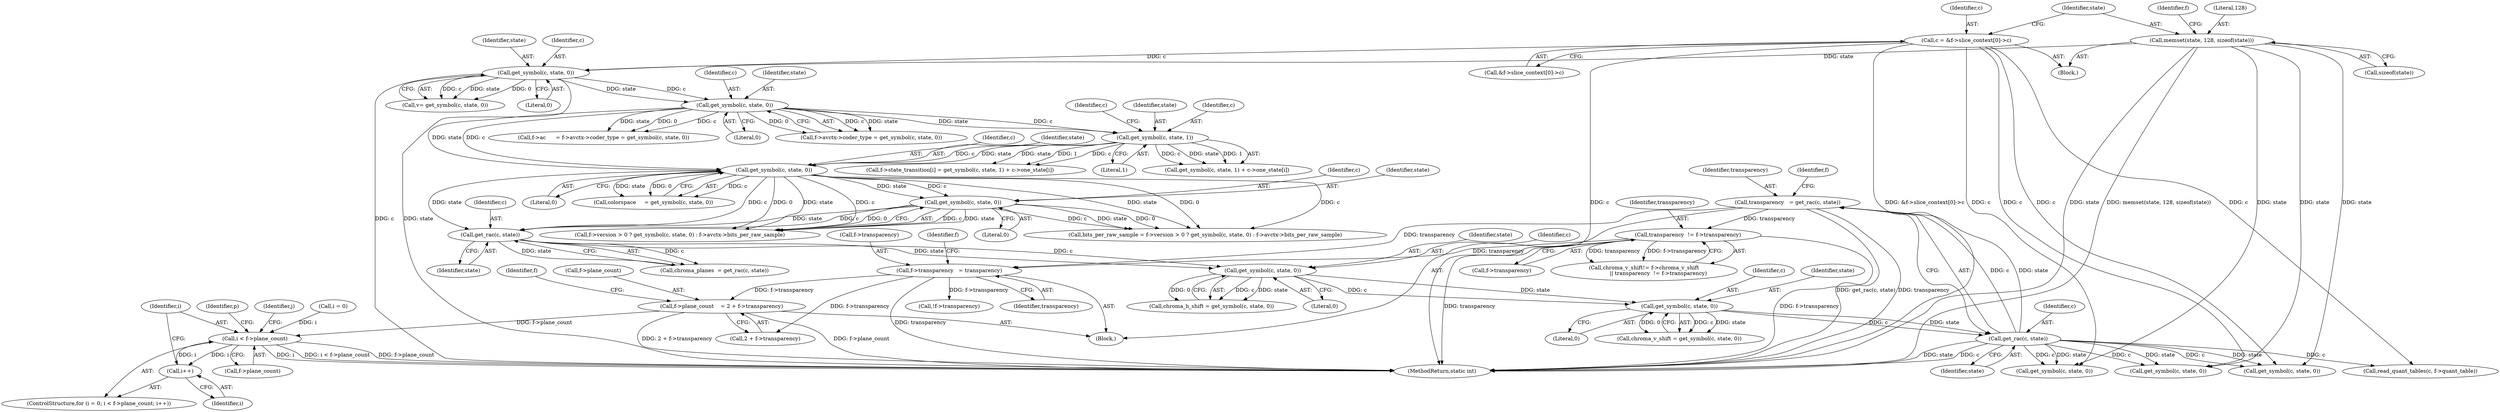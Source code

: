 digraph "0_FFmpeg_b05cd1ea7e45a836f7f6071a716c38bb30326e0f@pointer" {
"1000342" [label="(Call,f->plane_count    = 2 + f->transparency)"];
"1000337" [label="(Call,f->transparency   = transparency)"];
"1000253" [label="(Call,transparency   = get_rac(c, state))"];
"1000255" [label="(Call,get_rac(c, state))"];
"1000249" [label="(Call,get_symbol(c, state, 0))"];
"1000243" [label="(Call,get_symbol(c, state, 0))"];
"1000238" [label="(Call,get_rac(c, state))"];
"1000215" [label="(Call,get_symbol(c, state, 0))"];
"1000177" [label="(Call,get_symbol(c, state, 0))"];
"1000144" [label="(Call,get_symbol(c, state, 0))"];
"1000113" [label="(Call,c = &f->slice_context[0]->c)"];
"1000123" [label="(Call,memset(state, 128, sizeof(state)))"];
"1000204" [label="(Call,get_symbol(c, state, 1))"];
"1000227" [label="(Call,get_symbol(c, state, 0))"];
"1000296" [label="(Call,transparency  != f->transparency)"];
"1001202" [label="(Call,i < f->plane_count)"];
"1001207" [label="(Call,i++)"];
"1000249" [label="(Call,get_symbol(c, state, 0))"];
"1000243" [label="(Call,get_symbol(c, state, 0))"];
"1000114" [label="(Identifier,c)"];
"1000197" [label="(Call,f->state_transition[i] = get_symbol(c, state, 1) + c->one_state[i])"];
"1001228" [label="(Call,get_symbol(c, state, 0))"];
"1000298" [label="(Call,f->transparency)"];
"1000180" [label="(Literal,0)"];
"1000207" [label="(Literal,1)"];
"1000230" [label="(Literal,0)"];
"1000254" [label="(Identifier,transparency)"];
"1000131" [label="(Identifier,f)"];
"1000895" [label="(Call,get_symbol(c, state, 0))"];
"1001204" [label="(Call,f->plane_count)"];
"1000360" [label="(Call,!f->transparency)"];
"1000218" [label="(Literal,0)"];
"1001002" [label="(Identifier,j)"];
"1000134" [label="(Block,)"];
"1001043" [label="(Call,get_symbol(c, state, 0))"];
"1000104" [label="(Block,)"];
"1000290" [label="(Call,chroma_v_shift!= f->chroma_v_shift\n                 || transparency  != f->transparency)"];
"1000206" [label="(Identifier,state)"];
"1000125" [label="(Literal,128)"];
"1000204" [label="(Call,get_symbol(c, state, 1))"];
"1000179" [label="(Identifier,state)"];
"1000297" [label="(Identifier,transparency)"];
"1000144" [label="(Call,get_symbol(c, state, 0))"];
"1000354" [label="(Identifier,f)"];
"1000205" [label="(Identifier,c)"];
"1000253" [label="(Call,transparency   = get_rac(c, state))"];
"1000256" [label="(Identifier,c)"];
"1000236" [label="(Call,chroma_planes  = get_rac(c, state))"];
"1000178" [label="(Identifier,c)"];
"1000255" [label="(Call,get_rac(c, state))"];
"1001199" [label="(Call,i = 0)"];
"1000346" [label="(Call,2 + f->transparency)"];
"1000147" [label="(Literal,0)"];
"1001203" [label="(Identifier,i)"];
"1000227" [label="(Call,get_symbol(c, state, 0))"];
"1000216" [label="(Identifier,c)"];
"1000246" [label="(Literal,0)"];
"1000238" [label="(Call,get_rac(c, state))"];
"1001202" [label="(Call,i < f->plane_count)"];
"1000217" [label="(Identifier,state)"];
"1000344" [label="(Identifier,f)"];
"1000126" [label="(Call,sizeof(state))"];
"1000142" [label="(Call,v= get_symbol(c, state, 0))"];
"1000244" [label="(Identifier,c)"];
"1001207" [label="(Call,i++)"];
"1001322" [label="(MethodReturn,static int)"];
"1000221" [label="(Call,f->version > 0 ? get_symbol(c, state, 0) : f->avctx->bits_per_raw_sample)"];
"1001211" [label="(Identifier,p)"];
"1000115" [label="(Call,&f->slice_context[0]->c)"];
"1000240" [label="(Identifier,state)"];
"1000113" [label="(Call,c = &f->slice_context[0]->c)"];
"1000342" [label="(Call,f->plane_count    = 2 + f->transparency)"];
"1000257" [label="(Identifier,state)"];
"1000241" [label="(Call,chroma_h_shift = get_symbol(c, state, 0))"];
"1000239" [label="(Identifier,c)"];
"1000210" [label="(Identifier,c)"];
"1001198" [label="(ControlStructure,for (i = 0; i < f->plane_count; i++))"];
"1000203" [label="(Call,get_symbol(c, state, 1) + c->one_state[i])"];
"1000252" [label="(Literal,0)"];
"1000177" [label="(Call,get_symbol(c, state, 0))"];
"1000296" [label="(Call,transparency  != f->transparency)"];
"1000171" [label="(Call,f->avctx->coder_type = get_symbol(c, state, 0))"];
"1000338" [label="(Call,f->transparency)"];
"1000146" [label="(Identifier,state)"];
"1000343" [label="(Call,f->plane_count)"];
"1000247" [label="(Call,chroma_v_shift = get_symbol(c, state, 0))"];
"1000219" [label="(Call,bits_per_raw_sample = f->version > 0 ? get_symbol(c, state, 0) : f->avctx->bits_per_raw_sample)"];
"1000145" [label="(Identifier,c)"];
"1000251" [label="(Identifier,state)"];
"1000167" [label="(Call,f->ac      = f->avctx->coder_type = get_symbol(c, state, 0))"];
"1000124" [label="(Identifier,state)"];
"1000213" [label="(Call,colorspace     = get_symbol(c, state, 0))"];
"1000865" [label="(Call,read_quant_tables(c, f->quant_table))"];
"1000123" [label="(Call,memset(state, 128, sizeof(state)))"];
"1000260" [label="(Identifier,f)"];
"1000228" [label="(Identifier,c)"];
"1001208" [label="(Identifier,i)"];
"1000337" [label="(Call,f->transparency   = transparency)"];
"1000341" [label="(Identifier,transparency)"];
"1000245" [label="(Identifier,state)"];
"1000250" [label="(Identifier,c)"];
"1000215" [label="(Call,get_symbol(c, state, 0))"];
"1000229" [label="(Identifier,state)"];
"1000342" -> "1000134"  [label="AST: "];
"1000342" -> "1000346"  [label="CFG: "];
"1000343" -> "1000342"  [label="AST: "];
"1000346" -> "1000342"  [label="AST: "];
"1000354" -> "1000342"  [label="CFG: "];
"1000342" -> "1001322"  [label="DDG: f->plane_count"];
"1000342" -> "1001322"  [label="DDG: 2 + f->transparency"];
"1000337" -> "1000342"  [label="DDG: f->transparency"];
"1000342" -> "1001202"  [label="DDG: f->plane_count"];
"1000337" -> "1000134"  [label="AST: "];
"1000337" -> "1000341"  [label="CFG: "];
"1000338" -> "1000337"  [label="AST: "];
"1000341" -> "1000337"  [label="AST: "];
"1000344" -> "1000337"  [label="CFG: "];
"1000337" -> "1001322"  [label="DDG: transparency"];
"1000253" -> "1000337"  [label="DDG: transparency"];
"1000296" -> "1000337"  [label="DDG: transparency"];
"1000337" -> "1000346"  [label="DDG: f->transparency"];
"1000337" -> "1000360"  [label="DDG: f->transparency"];
"1000253" -> "1000134"  [label="AST: "];
"1000253" -> "1000255"  [label="CFG: "];
"1000254" -> "1000253"  [label="AST: "];
"1000255" -> "1000253"  [label="AST: "];
"1000260" -> "1000253"  [label="CFG: "];
"1000253" -> "1001322"  [label="DDG: get_rac(c, state)"];
"1000253" -> "1001322"  [label="DDG: transparency"];
"1000255" -> "1000253"  [label="DDG: c"];
"1000255" -> "1000253"  [label="DDG: state"];
"1000253" -> "1000296"  [label="DDG: transparency"];
"1000255" -> "1000257"  [label="CFG: "];
"1000256" -> "1000255"  [label="AST: "];
"1000257" -> "1000255"  [label="AST: "];
"1000255" -> "1001322"  [label="DDG: state"];
"1000255" -> "1001322"  [label="DDG: c"];
"1000249" -> "1000255"  [label="DDG: c"];
"1000249" -> "1000255"  [label="DDG: state"];
"1000255" -> "1000865"  [label="DDG: c"];
"1000255" -> "1000895"  [label="DDG: c"];
"1000255" -> "1000895"  [label="DDG: state"];
"1000255" -> "1001043"  [label="DDG: c"];
"1000255" -> "1001043"  [label="DDG: state"];
"1000255" -> "1001228"  [label="DDG: c"];
"1000255" -> "1001228"  [label="DDG: state"];
"1000249" -> "1000247"  [label="AST: "];
"1000249" -> "1000252"  [label="CFG: "];
"1000250" -> "1000249"  [label="AST: "];
"1000251" -> "1000249"  [label="AST: "];
"1000252" -> "1000249"  [label="AST: "];
"1000247" -> "1000249"  [label="CFG: "];
"1000249" -> "1000247"  [label="DDG: c"];
"1000249" -> "1000247"  [label="DDG: state"];
"1000249" -> "1000247"  [label="DDG: 0"];
"1000243" -> "1000249"  [label="DDG: c"];
"1000243" -> "1000249"  [label="DDG: state"];
"1000243" -> "1000241"  [label="AST: "];
"1000243" -> "1000246"  [label="CFG: "];
"1000244" -> "1000243"  [label="AST: "];
"1000245" -> "1000243"  [label="AST: "];
"1000246" -> "1000243"  [label="AST: "];
"1000241" -> "1000243"  [label="CFG: "];
"1000243" -> "1000241"  [label="DDG: c"];
"1000243" -> "1000241"  [label="DDG: state"];
"1000243" -> "1000241"  [label="DDG: 0"];
"1000238" -> "1000243"  [label="DDG: c"];
"1000238" -> "1000243"  [label="DDG: state"];
"1000238" -> "1000236"  [label="AST: "];
"1000238" -> "1000240"  [label="CFG: "];
"1000239" -> "1000238"  [label="AST: "];
"1000240" -> "1000238"  [label="AST: "];
"1000236" -> "1000238"  [label="CFG: "];
"1000238" -> "1000236"  [label="DDG: c"];
"1000238" -> "1000236"  [label="DDG: state"];
"1000215" -> "1000238"  [label="DDG: c"];
"1000215" -> "1000238"  [label="DDG: state"];
"1000227" -> "1000238"  [label="DDG: c"];
"1000227" -> "1000238"  [label="DDG: state"];
"1000215" -> "1000213"  [label="AST: "];
"1000215" -> "1000218"  [label="CFG: "];
"1000216" -> "1000215"  [label="AST: "];
"1000217" -> "1000215"  [label="AST: "];
"1000218" -> "1000215"  [label="AST: "];
"1000213" -> "1000215"  [label="CFG: "];
"1000215" -> "1000213"  [label="DDG: c"];
"1000215" -> "1000213"  [label="DDG: state"];
"1000215" -> "1000213"  [label="DDG: 0"];
"1000177" -> "1000215"  [label="DDG: c"];
"1000177" -> "1000215"  [label="DDG: state"];
"1000204" -> "1000215"  [label="DDG: c"];
"1000204" -> "1000215"  [label="DDG: state"];
"1000215" -> "1000219"  [label="DDG: c"];
"1000215" -> "1000219"  [label="DDG: state"];
"1000215" -> "1000219"  [label="DDG: 0"];
"1000215" -> "1000221"  [label="DDG: c"];
"1000215" -> "1000221"  [label="DDG: state"];
"1000215" -> "1000221"  [label="DDG: 0"];
"1000215" -> "1000227"  [label="DDG: c"];
"1000215" -> "1000227"  [label="DDG: state"];
"1000177" -> "1000171"  [label="AST: "];
"1000177" -> "1000180"  [label="CFG: "];
"1000178" -> "1000177"  [label="AST: "];
"1000179" -> "1000177"  [label="AST: "];
"1000180" -> "1000177"  [label="AST: "];
"1000171" -> "1000177"  [label="CFG: "];
"1000177" -> "1000167"  [label="DDG: c"];
"1000177" -> "1000167"  [label="DDG: state"];
"1000177" -> "1000167"  [label="DDG: 0"];
"1000177" -> "1000171"  [label="DDG: c"];
"1000177" -> "1000171"  [label="DDG: state"];
"1000177" -> "1000171"  [label="DDG: 0"];
"1000144" -> "1000177"  [label="DDG: c"];
"1000144" -> "1000177"  [label="DDG: state"];
"1000177" -> "1000204"  [label="DDG: c"];
"1000177" -> "1000204"  [label="DDG: state"];
"1000144" -> "1000142"  [label="AST: "];
"1000144" -> "1000147"  [label="CFG: "];
"1000145" -> "1000144"  [label="AST: "];
"1000146" -> "1000144"  [label="AST: "];
"1000147" -> "1000144"  [label="AST: "];
"1000142" -> "1000144"  [label="CFG: "];
"1000144" -> "1001322"  [label="DDG: c"];
"1000144" -> "1001322"  [label="DDG: state"];
"1000144" -> "1000142"  [label="DDG: c"];
"1000144" -> "1000142"  [label="DDG: state"];
"1000144" -> "1000142"  [label="DDG: 0"];
"1000113" -> "1000144"  [label="DDG: c"];
"1000123" -> "1000144"  [label="DDG: state"];
"1000113" -> "1000104"  [label="AST: "];
"1000113" -> "1000115"  [label="CFG: "];
"1000114" -> "1000113"  [label="AST: "];
"1000115" -> "1000113"  [label="AST: "];
"1000124" -> "1000113"  [label="CFG: "];
"1000113" -> "1001322"  [label="DDG: c"];
"1000113" -> "1001322"  [label="DDG: &f->slice_context[0]->c"];
"1000113" -> "1000865"  [label="DDG: c"];
"1000113" -> "1000895"  [label="DDG: c"];
"1000113" -> "1001043"  [label="DDG: c"];
"1000113" -> "1001228"  [label="DDG: c"];
"1000123" -> "1000104"  [label="AST: "];
"1000123" -> "1000126"  [label="CFG: "];
"1000124" -> "1000123"  [label="AST: "];
"1000125" -> "1000123"  [label="AST: "];
"1000126" -> "1000123"  [label="AST: "];
"1000131" -> "1000123"  [label="CFG: "];
"1000123" -> "1001322"  [label="DDG: memset(state, 128, sizeof(state))"];
"1000123" -> "1001322"  [label="DDG: state"];
"1000123" -> "1000895"  [label="DDG: state"];
"1000123" -> "1001043"  [label="DDG: state"];
"1000123" -> "1001228"  [label="DDG: state"];
"1000204" -> "1000203"  [label="AST: "];
"1000204" -> "1000207"  [label="CFG: "];
"1000205" -> "1000204"  [label="AST: "];
"1000206" -> "1000204"  [label="AST: "];
"1000207" -> "1000204"  [label="AST: "];
"1000210" -> "1000204"  [label="CFG: "];
"1000204" -> "1000197"  [label="DDG: c"];
"1000204" -> "1000197"  [label="DDG: state"];
"1000204" -> "1000197"  [label="DDG: 1"];
"1000204" -> "1000203"  [label="DDG: c"];
"1000204" -> "1000203"  [label="DDG: state"];
"1000204" -> "1000203"  [label="DDG: 1"];
"1000227" -> "1000221"  [label="AST: "];
"1000227" -> "1000230"  [label="CFG: "];
"1000228" -> "1000227"  [label="AST: "];
"1000229" -> "1000227"  [label="AST: "];
"1000230" -> "1000227"  [label="AST: "];
"1000221" -> "1000227"  [label="CFG: "];
"1000227" -> "1000219"  [label="DDG: c"];
"1000227" -> "1000219"  [label="DDG: state"];
"1000227" -> "1000219"  [label="DDG: 0"];
"1000227" -> "1000221"  [label="DDG: c"];
"1000227" -> "1000221"  [label="DDG: state"];
"1000227" -> "1000221"  [label="DDG: 0"];
"1000296" -> "1000290"  [label="AST: "];
"1000296" -> "1000298"  [label="CFG: "];
"1000297" -> "1000296"  [label="AST: "];
"1000298" -> "1000296"  [label="AST: "];
"1000290" -> "1000296"  [label="CFG: "];
"1000296" -> "1001322"  [label="DDG: f->transparency"];
"1000296" -> "1001322"  [label="DDG: transparency"];
"1000296" -> "1000290"  [label="DDG: transparency"];
"1000296" -> "1000290"  [label="DDG: f->transparency"];
"1001202" -> "1001198"  [label="AST: "];
"1001202" -> "1001204"  [label="CFG: "];
"1001203" -> "1001202"  [label="AST: "];
"1001204" -> "1001202"  [label="AST: "];
"1001211" -> "1001202"  [label="CFG: "];
"1001002" -> "1001202"  [label="CFG: "];
"1001202" -> "1001322"  [label="DDG: i < f->plane_count"];
"1001202" -> "1001322"  [label="DDG: f->plane_count"];
"1001202" -> "1001322"  [label="DDG: i"];
"1001207" -> "1001202"  [label="DDG: i"];
"1001199" -> "1001202"  [label="DDG: i"];
"1001202" -> "1001207"  [label="DDG: i"];
"1001207" -> "1001198"  [label="AST: "];
"1001207" -> "1001208"  [label="CFG: "];
"1001208" -> "1001207"  [label="AST: "];
"1001203" -> "1001207"  [label="CFG: "];
}
